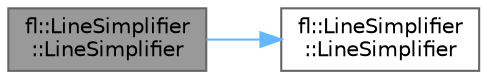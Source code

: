 digraph "fl::LineSimplifier::LineSimplifier"
{
 // INTERACTIVE_SVG=YES
 // LATEX_PDF_SIZE
  bgcolor="transparent";
  edge [fontname=Helvetica,fontsize=10,labelfontname=Helvetica,labelfontsize=10];
  node [fontname=Helvetica,fontsize=10,shape=box,height=0.2,width=0.4];
  rankdir="LR";
  Node1 [id="Node000001",label="fl::LineSimplifier\l::LineSimplifier",height=0.2,width=0.4,color="gray40", fillcolor="grey60", style="filled", fontcolor="black",tooltip=" "];
  Node1 -> Node2 [id="edge1_Node000001_Node000002",color="steelblue1",style="solid",tooltip=" "];
  Node2 [id="Node000002",label="fl::LineSimplifier\l::LineSimplifier",height=0.2,width=0.4,color="grey40", fillcolor="white", style="filled",URL="$dc/d4a/classfl_1_1_line_simplifier_adae88ea0f51ef94c6bacfaba859ab1e3.html#adae88ea0f51ef94c6bacfaba859ab1e3",tooltip=" "];
}
